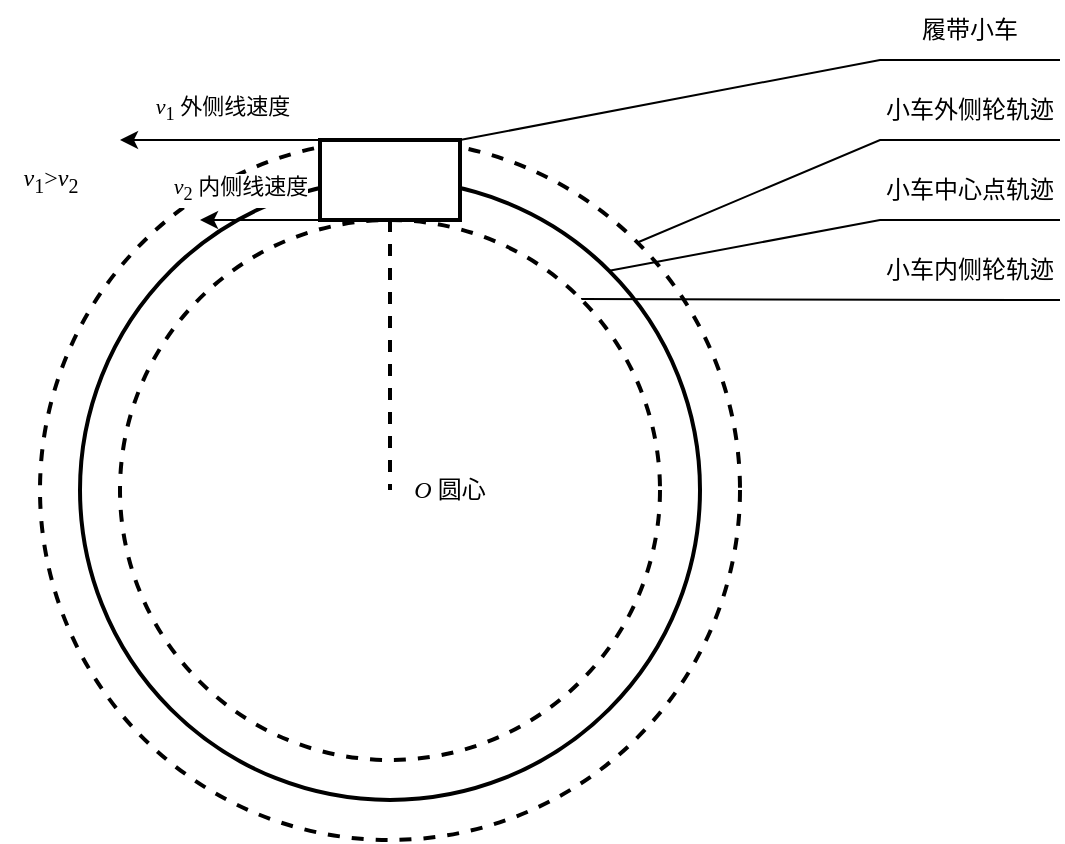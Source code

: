 <mxfile version="20.2.3" type="device" pages="2"><diagram id="BMrfq2LByWL7gIYwhXu6" name="图4.1"><mxGraphModel dx="823" dy="616" grid="1" gridSize="10" guides="1" tooltips="1" connect="1" arrows="1" fold="1" page="1" pageScale="1" pageWidth="827" pageHeight="1169" math="0" shadow="0"><root><mxCell id="0"/><mxCell id="1" parent="0"/><mxCell id="BNiwVq-RUpz2itIbhyrG-12" style="edgeStyle=none;rounded=0;orthogonalLoop=1;jettySize=auto;html=1;exitX=1;exitY=0;exitDx=0;exitDy=0;fontFamily=Times New Roman;endArrow=none;endFill=0;strokeWidth=1;entryX=1;entryY=1;entryDx=0;entryDy=0;" edge="1" parent="1" source="BNiwVq-RUpz2itIbhyrG-2" target="BNiwVq-RUpz2itIbhyrG-13"><mxGeometry relative="1" as="geometry"><mxPoint x="580" y="80" as="targetPoint"/><Array as="points"><mxPoint x="590" y="90"/></Array></mxGeometry></mxCell><mxCell id="BNiwVq-RUpz2itIbhyrG-2" value="" style="ellipse;whiteSpace=wrap;html=1;aspect=fixed;strokeWidth=2;dashed=1;" vertex="1" parent="1"><mxGeometry x="170" y="90" width="350" height="350" as="geometry"/></mxCell><mxCell id="BNiwVq-RUpz2itIbhyrG-10" style="rounded=0;orthogonalLoop=1;jettySize=auto;html=1;exitX=1;exitY=0;exitDx=0;exitDy=0;strokeWidth=1;endArrow=none;endFill=0;entryX=1;entryY=1;entryDx=0;entryDy=0;" edge="1" parent="1" source="BNiwVq-RUpz2itIbhyrG-1" target="BNiwVq-RUpz2itIbhyrG-11"><mxGeometry relative="1" as="geometry"><mxPoint x="550" y="120" as="targetPoint"/><Array as="points"><mxPoint x="590" y="130"/></Array></mxGeometry></mxCell><mxCell id="BNiwVq-RUpz2itIbhyrG-1" value="" style="ellipse;whiteSpace=wrap;html=1;aspect=fixed;strokeWidth=2;" vertex="1" parent="1"><mxGeometry x="190" y="110" width="310" height="310" as="geometry"/></mxCell><mxCell id="BNiwVq-RUpz2itIbhyrG-15" style="edgeStyle=none;rounded=0;orthogonalLoop=1;jettySize=auto;html=1;exitX=1;exitY=0;exitDx=0;exitDy=0;entryX=1;entryY=1;entryDx=0;entryDy=0;fontFamily=Times New Roman;endArrow=none;endFill=0;strokeWidth=1;" edge="1" parent="1" source="BNiwVq-RUpz2itIbhyrG-3" target="BNiwVq-RUpz2itIbhyrG-14"><mxGeometry relative="1" as="geometry"/></mxCell><mxCell id="BNiwVq-RUpz2itIbhyrG-3" value="" style="ellipse;whiteSpace=wrap;html=1;aspect=fixed;strokeWidth=2;dashed=1;" vertex="1" parent="1"><mxGeometry x="210" y="130" width="270" height="270" as="geometry"/></mxCell><mxCell id="BNiwVq-RUpz2itIbhyrG-16" style="edgeStyle=none;rounded=0;orthogonalLoop=1;jettySize=auto;html=1;exitX=0;exitY=0;exitDx=0;exitDy=0;fontFamily=Times New Roman;endArrow=classic;endFill=1;strokeWidth=1;" edge="1" parent="1" source="BNiwVq-RUpz2itIbhyrG-4"><mxGeometry relative="1" as="geometry"><mxPoint x="210" y="90" as="targetPoint"/></mxGeometry></mxCell><mxCell id="BNiwVq-RUpz2itIbhyrG-18" value="&lt;i&gt;v&lt;/i&gt;&lt;sub style=&quot;&quot;&gt;1&lt;/sub&gt; &lt;font face=&quot;宋体&quot;&gt;外侧线速度&lt;/font&gt;" style="edgeLabel;html=1;align=center;verticalAlign=middle;resizable=0;points=[];fontFamily=Times New Roman;" vertex="1" connectable="0" parent="BNiwVq-RUpz2itIbhyrG-16"><mxGeometry x="0.434" y="-3" relative="1" as="geometry"><mxPoint x="22" y="-12" as="offset"/></mxGeometry></mxCell><mxCell id="BNiwVq-RUpz2itIbhyrG-17" style="edgeStyle=none;rounded=0;orthogonalLoop=1;jettySize=auto;html=1;exitX=0;exitY=1;exitDx=0;exitDy=0;fontFamily=Times New Roman;endArrow=classic;endFill=1;strokeWidth=1;" edge="1" parent="1" source="BNiwVq-RUpz2itIbhyrG-4"><mxGeometry relative="1" as="geometry"><mxPoint x="250" y="130" as="targetPoint"/></mxGeometry></mxCell><mxCell id="BNiwVq-RUpz2itIbhyrG-20" value="&lt;i&gt;v&lt;/i&gt;&lt;sub&gt;2&lt;/sub&gt;&lt;font style=&quot;&quot; face=&quot;宋体&quot;&gt; 内侧线速度&lt;/font&gt;" style="edgeLabel;html=1;align=center;verticalAlign=middle;resizable=0;points=[];fontFamily=Times New Roman;" vertex="1" connectable="0" parent="BNiwVq-RUpz2itIbhyrG-17"><mxGeometry x="0.171" y="-1" relative="1" as="geometry"><mxPoint x="-5" y="-14" as="offset"/></mxGeometry></mxCell><mxCell id="BNiwVq-RUpz2itIbhyrG-4" value="" style="rounded=0;whiteSpace=wrap;html=1;strokeWidth=2;" vertex="1" parent="1"><mxGeometry x="310" y="90" width="70" height="40" as="geometry"/></mxCell><mxCell id="BNiwVq-RUpz2itIbhyrG-7" value="" style="endArrow=none;html=1;rounded=0;exitX=0.5;exitY=0;exitDx=0;exitDy=0;entryX=0.5;entryY=0;entryDx=0;entryDy=0;strokeWidth=2;dashed=1;" edge="1" parent="1" source="BNiwVq-RUpz2itIbhyrG-3" target="BNiwVq-RUpz2itIbhyrG-8"><mxGeometry width="50" height="50" relative="1" as="geometry"><mxPoint x="300" y="290" as="sourcePoint"/><mxPoint x="530" y="140" as="targetPoint"/></mxGeometry></mxCell><mxCell id="BNiwVq-RUpz2itIbhyrG-8" value="" style="ellipse;whiteSpace=wrap;html=1;aspect=fixed;strokeWidth=2;" vertex="1" parent="1"><mxGeometry x="345" y="265" as="geometry"/></mxCell><mxCell id="BNiwVq-RUpz2itIbhyrG-9" value="&lt;font face=&quot;Times New Roman&quot;&gt;&lt;i&gt;O&lt;/i&gt;&amp;nbsp;&lt;/font&gt;&lt;font face=&quot;宋体&quot;&gt;圆心&lt;/font&gt;" style="text;html=1;strokeColor=none;fillColor=none;align=center;verticalAlign=middle;whiteSpace=wrap;rounded=0;" vertex="1" parent="1"><mxGeometry x="345" y="250" width="60" height="30" as="geometry"/></mxCell><mxCell id="BNiwVq-RUpz2itIbhyrG-11" value="&lt;font face=&quot;宋体&quot;&gt;小车中心点轨迹&lt;/font&gt;" style="text;html=1;strokeColor=none;fillColor=none;align=center;verticalAlign=middle;whiteSpace=wrap;rounded=0;" vertex="1" parent="1"><mxGeometry x="590" y="100" width="90" height="30" as="geometry"/></mxCell><mxCell id="BNiwVq-RUpz2itIbhyrG-13" value="&lt;font face=&quot;宋体&quot;&gt;小车外侧轮轨迹&lt;/font&gt;" style="text;html=1;strokeColor=none;fillColor=none;align=center;verticalAlign=middle;whiteSpace=wrap;rounded=0;" vertex="1" parent="1"><mxGeometry x="590" y="60" width="90" height="30" as="geometry"/></mxCell><mxCell id="BNiwVq-RUpz2itIbhyrG-14" value="&lt;font face=&quot;宋体&quot;&gt;小车内侧轮轨迹&lt;/font&gt;" style="text;html=1;strokeColor=none;fillColor=none;align=center;verticalAlign=middle;whiteSpace=wrap;rounded=0;" vertex="1" parent="1"><mxGeometry x="590" y="140" width="90" height="30" as="geometry"/></mxCell><mxCell id="BNiwVq-RUpz2itIbhyrG-21" value="&lt;i&gt;v&lt;/i&gt;&lt;sub&gt;1&lt;/sub&gt;&amp;gt;&lt;i&gt;v&lt;/i&gt;&lt;sub&gt;2&lt;/sub&gt;" style="text;html=1;align=center;verticalAlign=middle;resizable=0;points=[];autosize=1;strokeColor=none;fillColor=none;fontFamily=Times New Roman;" vertex="1" parent="1"><mxGeometry x="150" y="95" width="50" height="30" as="geometry"/></mxCell><mxCell id="BNiwVq-RUpz2itIbhyrG-22" style="edgeStyle=none;rounded=0;orthogonalLoop=1;jettySize=auto;html=1;exitX=1;exitY=0;exitDx=0;exitDy=0;fontFamily=Times New Roman;endArrow=none;endFill=0;strokeWidth=1;entryX=1;entryY=1;entryDx=0;entryDy=0;" edge="1" parent="1" source="BNiwVq-RUpz2itIbhyrG-4" target="BNiwVq-RUpz2itIbhyrG-23"><mxGeometry relative="1" as="geometry"><mxPoint x="520" y="30" as="targetPoint"/><mxPoint x="478.744" y="151.256" as="sourcePoint"/><Array as="points"><mxPoint x="590" y="50"/></Array></mxGeometry></mxCell><mxCell id="BNiwVq-RUpz2itIbhyrG-23" value="&lt;font face=&quot;宋体&quot;&gt;履带小车&lt;/font&gt;" style="text;html=1;strokeColor=none;fillColor=none;align=center;verticalAlign=middle;whiteSpace=wrap;rounded=0;" vertex="1" parent="1"><mxGeometry x="590" y="20" width="90" height="30" as="geometry"/></mxCell></root></mxGraphModel></diagram><diagram id="OZZgpaRArVMev5-w3n5G" name="图4.2"><mxGraphModel dx="474" dy="355" grid="1" gridSize="10" guides="1" tooltips="1" connect="1" arrows="1" fold="1" page="1" pageScale="1" pageWidth="827" pageHeight="1169" math="0" shadow="0"><root><mxCell id="0"/><mxCell id="1" parent="0"/><mxCell id="gXHBdjjGONAlQv3uN0pj-4" value="" style="ellipse;whiteSpace=wrap;html=1;aspect=fixed;strokeWidth=2;dashed=1;" vertex="1" parent="1"><mxGeometry x="190" y="110" width="140" height="140" as="geometry"/></mxCell><mxCell id="gXHBdjjGONAlQv3uN0pj-11" value="" style="rounded=0;whiteSpace=wrap;html=1;strokeWidth=2;" vertex="1" parent="1"><mxGeometry x="197.5" y="147.5" width="125" height="65" as="geometry"/></mxCell><mxCell id="8yNdygO2Q-V0no-b4fTh-3" style="edgeStyle=none;rounded=0;orthogonalLoop=1;jettySize=auto;html=1;exitX=0;exitY=0;exitDx=0;exitDy=0;fontFamily=Times New Roman;endArrow=classic;endFill=1;strokeWidth=1;" edge="1" parent="1" source="gXHBdjjGONAlQv3uN0pj-11"><mxGeometry relative="1" as="geometry"><mxPoint x="170" y="200" as="targetPoint"/><mxPoint x="197.5" y="147.5" as="sourcePoint"/></mxGeometry></mxCell><mxCell id="8yNdygO2Q-V0no-b4fTh-4" value="&lt;i style=&quot;font-size: 15px;&quot;&gt;v&lt;/i&gt;" style="edgeLabel;html=1;align=center;verticalAlign=middle;resizable=0;points=[];fontFamily=Times New Roman;fontSize=15;" vertex="1" connectable="0" parent="8yNdygO2Q-V0no-b4fTh-3"><mxGeometry x="0.171" y="-1" relative="1" as="geometry"><mxPoint x="-10" y="-14" as="offset"/></mxGeometry></mxCell><mxCell id="8yNdygO2Q-V0no-b4fTh-6" style="edgeStyle=none;rounded=0;orthogonalLoop=1;jettySize=auto;html=1;exitX=1;exitY=1;exitDx=0;exitDy=0;fontFamily=Times New Roman;endArrow=classic;endFill=1;strokeWidth=1;" edge="1" parent="1" source="gXHBdjjGONAlQv3uN0pj-11"><mxGeometry relative="1" as="geometry"><mxPoint x="350" y="160" as="targetPoint"/><mxPoint x="420" y="240" as="sourcePoint"/></mxGeometry></mxCell><mxCell id="8yNdygO2Q-V0no-b4fTh-7" value="&lt;i&gt;&lt;font style=&quot;font-size: 15px;&quot;&gt;v&lt;/font&gt;&lt;/i&gt;" style="edgeLabel;html=1;align=center;verticalAlign=middle;resizable=0;points=[];fontFamily=Times New Roman;" vertex="1" connectable="0" parent="8yNdygO2Q-V0no-b4fTh-6"><mxGeometry x="0.171" y="-1" relative="1" as="geometry"><mxPoint y="12" as="offset"/></mxGeometry></mxCell><mxCell id="8yNdygO2Q-V0no-b4fTh-8" style="edgeStyle=none;rounded=0;orthogonalLoop=1;jettySize=auto;html=1;fontFamily=Times New Roman;endArrow=classic;endFill=1;strokeWidth=1;exitX=1;exitY=0;exitDx=0;exitDy=0;" edge="1" parent="1" source="gXHBdjjGONAlQv3uN0pj-11"><mxGeometry relative="1" as="geometry"><mxPoint x="290" y="100" as="targetPoint"/><mxPoint x="380" y="130" as="sourcePoint"/></mxGeometry></mxCell><mxCell id="8yNdygO2Q-V0no-b4fTh-9" value="&lt;i&gt;&lt;font style=&quot;font-size: 15px;&quot;&gt;v&lt;/font&gt;&lt;/i&gt;" style="edgeLabel;html=1;align=center;verticalAlign=middle;resizable=0;points=[];fontFamily=Times New Roman;" vertex="1" connectable="0" parent="8yNdygO2Q-V0no-b4fTh-8"><mxGeometry x="0.171" y="-1" relative="1" as="geometry"><mxPoint x="18" y="1" as="offset"/></mxGeometry></mxCell><mxCell id="8yNdygO2Q-V0no-b4fTh-10" style="edgeStyle=none;rounded=0;orthogonalLoop=1;jettySize=auto;html=1;exitX=0;exitY=1;exitDx=0;exitDy=0;fontFamily=Times New Roman;endArrow=classic;endFill=1;strokeWidth=1;" edge="1" parent="1" source="gXHBdjjGONAlQv3uN0pj-11"><mxGeometry relative="1" as="geometry"><mxPoint x="230" y="260" as="targetPoint"/><mxPoint x="207.5" y="157.5" as="sourcePoint"/></mxGeometry></mxCell><mxCell id="8yNdygO2Q-V0no-b4fTh-11" value="&lt;i&gt;&lt;font style=&quot;font-size: 15px;&quot;&gt;v&lt;/font&gt;&lt;/i&gt;" style="edgeLabel;html=1;align=center;verticalAlign=middle;resizable=0;points=[];fontFamily=Times New Roman;" vertex="1" connectable="0" parent="8yNdygO2Q-V0no-b4fTh-10"><mxGeometry x="0.171" y="-1" relative="1" as="geometry"><mxPoint x="-18" y="-1" as="offset"/></mxGeometry></mxCell><mxCell id="70kMfleXpI55hlsKKB1N-2" style="edgeStyle=none;rounded=0;orthogonalLoop=1;jettySize=auto;html=1;exitX=1;exitY=0.5;exitDx=0;exitDy=0;fontFamily=Times New Roman;endArrow=none;endFill=0;strokeWidth=1;entryX=1;entryY=1;entryDx=0;entryDy=0;" edge="1" parent="1" target="70kMfleXpI55hlsKKB1N-3" source="gXHBdjjGONAlQv3uN0pj-11"><mxGeometry relative="1" as="geometry"><mxPoint x="520" y="30" as="targetPoint"/><mxPoint x="380" y="90" as="sourcePoint"/><Array as="points"><mxPoint x="450" y="110"/></Array></mxGeometry></mxCell><mxCell id="70kMfleXpI55hlsKKB1N-3" value="&lt;font face=&quot;宋体&quot;&gt;履带小车&lt;/font&gt;" style="text;html=1;strokeColor=none;fillColor=none;align=center;verticalAlign=middle;whiteSpace=wrap;rounded=0;" vertex="1" parent="1"><mxGeometry x="450" y="80" width="90" height="30" as="geometry"/></mxCell><mxCell id="70kMfleXpI55hlsKKB1N-4" value="&lt;font face=&quot;宋体&quot;&gt;小车的旋转轨迹&lt;/font&gt;" style="text;html=1;strokeColor=none;fillColor=none;align=center;verticalAlign=middle;whiteSpace=wrap;rounded=0;" vertex="1" parent="1"><mxGeometry x="450" y="40" width="90" height="30" as="geometry"/></mxCell><mxCell id="JAiH6PxpgJdResK2-g19-1" style="edgeStyle=none;rounded=0;orthogonalLoop=1;jettySize=auto;html=1;exitX=0.992;exitY=0.365;exitDx=0;exitDy=0;fontFamily=Times New Roman;endArrow=none;endFill=0;strokeWidth=1;entryX=1;entryY=1;entryDx=0;entryDy=0;exitPerimeter=0;" edge="1" parent="1" source="gXHBdjjGONAlQv3uN0pj-4" target="70kMfleXpI55hlsKKB1N-4"><mxGeometry relative="1" as="geometry"><mxPoint x="550" y="120" as="targetPoint"/><mxPoint x="332.5" y="190" as="sourcePoint"/><Array as="points"><mxPoint x="450" y="70"/></Array></mxGeometry></mxCell></root></mxGraphModel></diagram></mxfile>